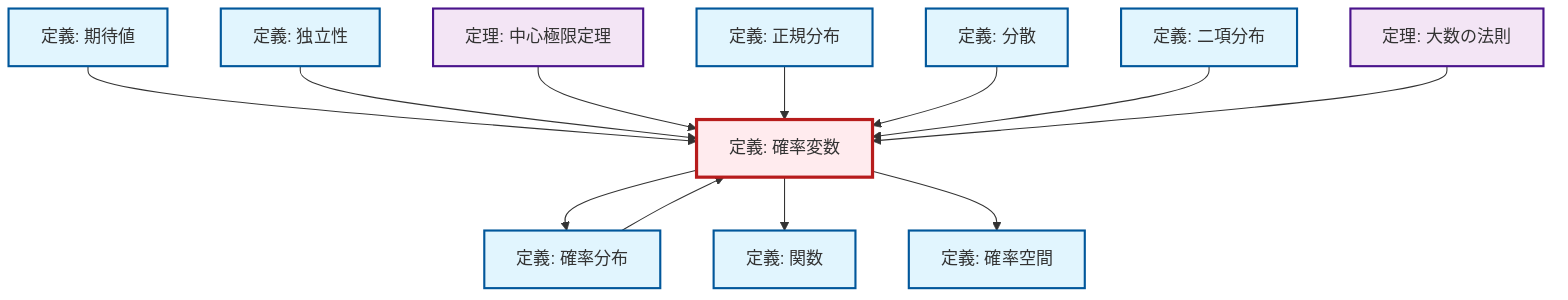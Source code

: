 graph TD
    classDef definition fill:#e1f5fe,stroke:#01579b,stroke-width:2px
    classDef theorem fill:#f3e5f5,stroke:#4a148c,stroke-width:2px
    classDef axiom fill:#fff3e0,stroke:#e65100,stroke-width:2px
    classDef example fill:#e8f5e9,stroke:#1b5e20,stroke-width:2px
    classDef current fill:#ffebee,stroke:#b71c1c,stroke-width:3px
    def-function["定義: 関数"]:::definition
    def-probability-space["定義: 確率空間"]:::definition
    def-variance["定義: 分散"]:::definition
    def-random-variable["定義: 確率変数"]:::definition
    thm-law-of-large-numbers["定理: 大数の法則"]:::theorem
    thm-central-limit["定理: 中心極限定理"]:::theorem
    def-normal-distribution["定義: 正規分布"]:::definition
    def-independence["定義: 独立性"]:::definition
    def-binomial-distribution["定義: 二項分布"]:::definition
    def-probability-distribution["定義: 確率分布"]:::definition
    def-expectation["定義: 期待値"]:::definition
    def-expectation --> def-random-variable
    def-independence --> def-random-variable
    thm-central-limit --> def-random-variable
    def-normal-distribution --> def-random-variable
    def-random-variable --> def-probability-distribution
    def-variance --> def-random-variable
    def-binomial-distribution --> def-random-variable
    thm-law-of-large-numbers --> def-random-variable
    def-random-variable --> def-function
    def-probability-distribution --> def-random-variable
    def-random-variable --> def-probability-space
    class def-random-variable current